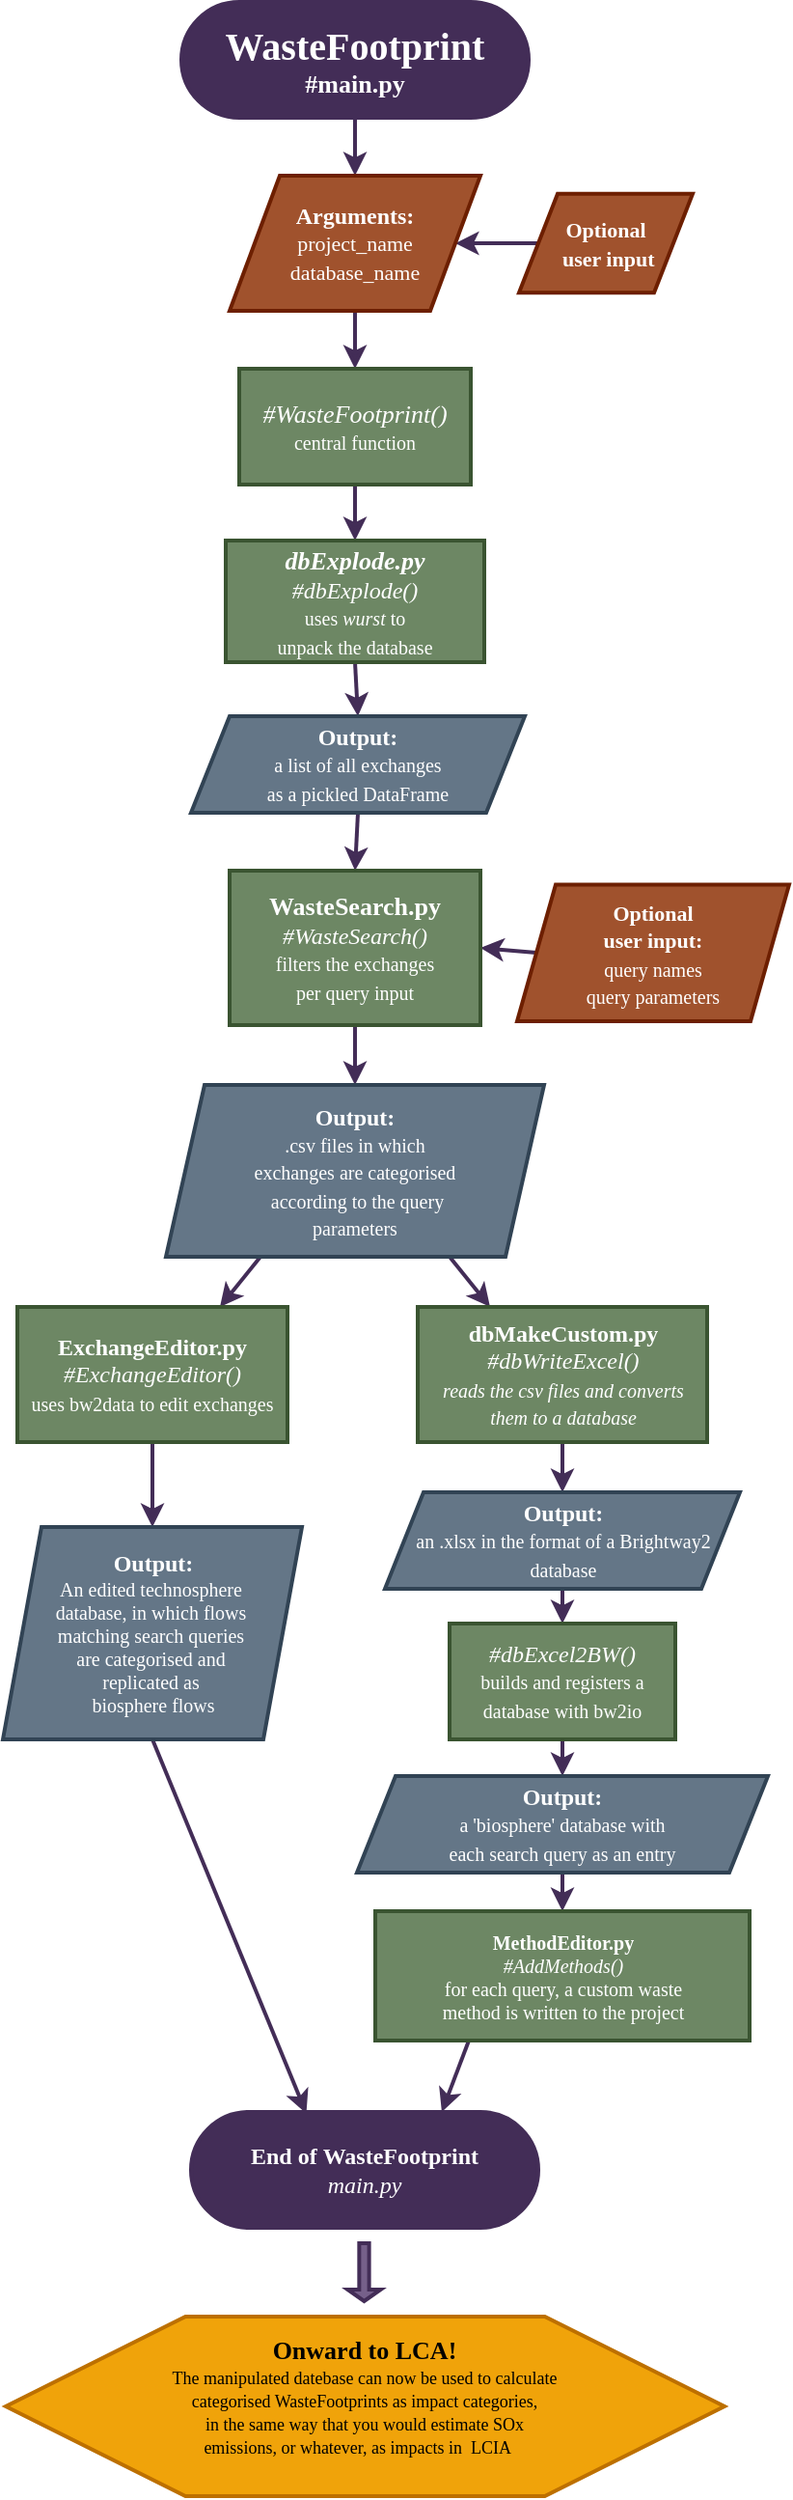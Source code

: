 <mxfile version="20.8.23" type="device"><diagram id="Ynv9TW57A_w1j0mWBJq0" name="Page-1"><mxGraphModel dx="1156" dy="673" grid="0" gridSize="10" guides="1" tooltips="1" connect="1" arrows="1" fold="1" page="1" pageScale="1" pageWidth="550" pageHeight="1400" background="none" math="0" shadow="0"><root><mxCell id="0"/><mxCell id="1" parent="0"/><mxCell id="7" style="edgeStyle=none;html=1;exitX=0;exitY=0.5;exitDx=0;exitDy=0;entryX=1;entryY=0.5;entryDx=0;entryDy=0;rounded=0;snapToPoint=1;comic=0;fillColor=#76608a;strokeColor=#432D57;labelBackgroundColor=none;strokeWidth=2;spacing=5;fontFamily=Verdana;" parent="1" source="2" target="6" edge="1"><mxGeometry relative="1" as="geometry"><mxPoint x="390" y="74" as="targetPoint"/></mxGeometry></mxCell><mxCell id="2" value="&lt;font style=&quot;font-size: 11px;&quot;&gt;&lt;b&gt;Optional&lt;br&gt;&amp;nbsp;user input&lt;/b&gt;&lt;/font&gt;" style="shape=parallelogram;perimeter=parallelogramPerimeter;whiteSpace=wrap;html=1;fixedSize=1;rounded=0;snapToPoint=1;comic=0;fillColor=#a0522d;strokeColor=#6D1F00;fontColor=#ffffff;labelBackgroundColor=none;strokeWidth=2;spacing=5;fontFamily=Verdana;" parent="1" vertex="1"><mxGeometry x="355" y="123.38" width="90" height="51.25" as="geometry"/></mxCell><mxCell id="29" value="" style="edgeStyle=none;html=1;rounded=0;snapToPoint=1;comic=0;fillColor=#76608a;strokeColor=#432D57;labelBackgroundColor=none;strokeWidth=2;spacing=5;fontFamily=Verdana;" parent="1" source="3" target="6" edge="1"><mxGeometry relative="1" as="geometry"/></mxCell><mxCell id="3" value="&lt;b style=&quot;&quot;&gt;&lt;font style=&quot;font-size: 20px;&quot;&gt;WasteFootprint&lt;/font&gt;&lt;br&gt;&lt;/b&gt;&lt;b&gt;&lt;font style=&quot;font-size: 13px;&quot;&gt;#main.py&lt;/font&gt;&lt;/b&gt;" style="html=1;dashed=0;whitespace=wrap;shape=mxgraph.dfd.start;rounded=0;snapToPoint=1;comic=0;fillColor=#432D57;strokeColor=#432D57;fontColor=#ffffff;labelBackgroundColor=none;strokeWidth=2;whiteSpace=wrap;spacing=5;fontFamily=Verdana;" parent="1" vertex="1"><mxGeometry x="180" y="24" width="180" height="60" as="geometry"/></mxCell><mxCell id="22" value="" style="edgeStyle=none;html=1;rounded=0;snapToPoint=1;comic=0;fillColor=#76608a;strokeColor=#432D57;labelBackgroundColor=none;strokeWidth=2;spacing=5;fontFamily=Verdana;" parent="1" source="6" target="14" edge="1"><mxGeometry relative="1" as="geometry"/></mxCell><mxCell id="6" value="&lt;b&gt;Arguments:&lt;br&gt;&lt;/b&gt;&lt;font style=&quot;font-size: 11px;&quot;&gt;project_name&lt;br style=&quot;font-size: 11px;&quot;&gt;database_name&lt;/font&gt;" style="shape=parallelogram;perimeter=parallelogramPerimeter;whiteSpace=wrap;html=1;dashed=0;rounded=0;snapToPoint=1;comic=0;fillColor=#a0522d;strokeColor=#6D1F00;fontColor=#ffffff;labelBackgroundColor=none;strokeWidth=2;spacing=5;fontFamily=Verdana;" parent="1" vertex="1"><mxGeometry x="205" y="114" width="130" height="70" as="geometry"/></mxCell><mxCell id="21" value="" style="edgeStyle=none;html=1;rounded=0;snapToPoint=1;comic=0;fillColor=#76608a;strokeColor=#432D57;labelBackgroundColor=none;strokeWidth=2;spacing=5;fontFamily=Verdana;" parent="1" source="14" target="20" edge="1"><mxGeometry relative="1" as="geometry"/></mxCell><mxCell id="14" value="&lt;i style=&quot;font-size: 13px;&quot;&gt;#WasteFootprint()&lt;br&gt;&lt;/i&gt;&lt;font style=&quot;font-size: 10px;&quot;&gt;central function&lt;/font&gt;" style="whiteSpace=wrap;html=1;rounded=0;snapToPoint=1;comic=0;fillColor=#6d8764;strokeColor=#3A5431;fontColor=#ffffff;labelBackgroundColor=none;strokeWidth=2;spacing=5;fontFamily=Verdana;" parent="1" vertex="1"><mxGeometry x="210" y="214" width="120" height="60" as="geometry"/></mxCell><mxCell id="28" value="" style="edgeStyle=none;html=1;rounded=0;snapToPoint=1;comic=0;fillColor=#76608a;strokeColor=#432D57;labelBackgroundColor=none;strokeWidth=2;spacing=5;fontFamily=Verdana;" parent="1" source="15" target="26" edge="1"><mxGeometry relative="1" as="geometry"/></mxCell><mxCell id="15" value="&lt;b style=&quot;font-size: 11px;&quot;&gt;Optional &lt;br&gt;user input:&lt;br&gt;&lt;/b&gt;&lt;font style=&quot;font-size: 10px;&quot;&gt;query names&lt;br&gt;query parameters&lt;/font&gt;" style="shape=parallelogram;perimeter=parallelogramPerimeter;whiteSpace=wrap;html=1;fixedSize=1;rounded=0;snapToPoint=1;comic=0;fillColor=#a0522d;strokeColor=#6D1F00;fontColor=#ffffff;labelBackgroundColor=none;strokeWidth=2;spacing=5;fontFamily=Verdana;" parent="1" vertex="1"><mxGeometry x="354" y="481.25" width="141" height="70.75" as="geometry"/></mxCell><mxCell id="25" value="" style="edgeStyle=none;html=1;rounded=0;snapToPoint=1;comic=0;fillColor=#76608a;strokeColor=#432D57;labelBackgroundColor=none;strokeWidth=2;spacing=5;fontFamily=Verdana;" parent="1" source="20" target="24" edge="1"><mxGeometry relative="1" as="geometry"/></mxCell><mxCell id="20" value="&lt;i&gt;&lt;b&gt;&lt;font style=&quot;font-size: 13px;&quot;&gt;dbExplode.py&lt;/font&gt;&lt;/b&gt;&lt;br&gt;#dbExplode()&lt;br&gt;&lt;/i&gt;&lt;font style=&quot;font-size: 10px;&quot;&gt;uses &lt;i&gt;wurst&lt;/i&gt; to&lt;br&gt;unpack the database&lt;/font&gt;" style="whiteSpace=wrap;html=1;rounded=0;snapToPoint=1;comic=0;fillColor=#6d8764;strokeColor=#3A5431;fontColor=#ffffff;labelBackgroundColor=none;strokeWidth=2;spacing=5;fontFamily=Verdana;" parent="1" vertex="1"><mxGeometry x="203" y="303" width="134" height="63" as="geometry"/></mxCell><mxCell id="27" value="" style="edgeStyle=none;html=1;rounded=0;snapToPoint=1;comic=0;fillColor=#76608a;strokeColor=#432D57;labelBackgroundColor=none;strokeWidth=2;spacing=5;fontFamily=Verdana;" parent="1" source="24" target="26" edge="1"><mxGeometry relative="1" as="geometry"/></mxCell><mxCell id="24" value="&lt;b&gt;Output:&lt;/b&gt;&lt;br&gt;&lt;font style=&quot;font-size: 10px;&quot;&gt;a list of all exchanges&lt;br&gt;as a pickled DataFrame&lt;/font&gt;" style="shape=parallelogram;perimeter=parallelogramPerimeter;whiteSpace=wrap;html=1;fixedSize=1;rounded=0;snapToPoint=1;comic=0;fillColor=#647687;strokeColor=#314354;fontColor=#ffffff;labelBackgroundColor=none;strokeWidth=2;spacing=5;fontFamily=Verdana;" parent="1" vertex="1"><mxGeometry x="185" y="394" width="173" height="50" as="geometry"/></mxCell><mxCell id="31" value="" style="edgeStyle=none;html=1;rounded=0;snapToPoint=1;comic=0;fillColor=#76608a;strokeColor=#432D57;labelBackgroundColor=none;strokeWidth=2;spacing=5;fontFamily=Verdana;" parent="1" source="26" target="30" edge="1"><mxGeometry relative="1" as="geometry"/></mxCell><mxCell id="26" value="&lt;font style=&quot;font-size: 13px;&quot;&gt;&lt;b&gt;WasteSearch.py&lt;/b&gt;&lt;br&gt;&lt;/font&gt;&lt;i&gt;#WasteSearch()&lt;br&gt;&lt;/i&gt;&lt;font style=&quot;font-size: 10px;&quot;&gt;filters the exchanges&lt;br&gt;per query input&lt;/font&gt;" style="whiteSpace=wrap;html=1;rounded=0;snapToPoint=1;comic=0;fillColor=#6d8764;strokeColor=#3A5431;fontColor=#ffffff;labelBackgroundColor=none;strokeWidth=2;spacing=5;fontFamily=Verdana;" parent="1" vertex="1"><mxGeometry x="205" y="474" width="130" height="80" as="geometry"/></mxCell><mxCell id="56" style="edgeStyle=none;html=1;entryX=0.25;entryY=0;entryDx=0;entryDy=0;fontSize=13;rounded=0;snapToPoint=1;comic=0;fillColor=#76608a;strokeColor=#432D57;labelBackgroundColor=none;strokeWidth=2;spacing=5;fontFamily=Verdana;" parent="1" source="30" target="34" edge="1"><mxGeometry relative="1" as="geometry"/></mxCell><mxCell id="57" style="edgeStyle=none;html=1;fontSize=13;rounded=0;snapToPoint=1;comic=0;fillColor=#76608a;strokeColor=#432D57;labelBackgroundColor=none;strokeWidth=2;spacing=5;fontFamily=Verdana;" parent="1" source="30" target="44" edge="1"><mxGeometry relative="1" as="geometry"/></mxCell><mxCell id="30" value="&lt;b&gt;Output:&lt;br&gt;&lt;/b&gt;&lt;font style=&quot;font-size: 10px;&quot;&gt;.csv files in which&lt;br&gt;exchanges are categorised&lt;br&gt;&amp;nbsp;according to the query&lt;br&gt;parameters&lt;/font&gt;" style="shape=parallelogram;perimeter=parallelogramPerimeter;whiteSpace=wrap;html=1;fixedSize=1;rounded=0;snapToPoint=1;comic=0;fillColor=#647687;strokeColor=#314354;fontColor=#ffffff;labelBackgroundColor=none;strokeWidth=2;spacing=5;fontFamily=Verdana;" parent="1" vertex="1"><mxGeometry x="172" y="585" width="196" height="89" as="geometry"/></mxCell><mxCell id="39" value="" style="edgeStyle=none;html=1;rounded=0;snapToPoint=1;comic=0;fillColor=#76608a;strokeColor=#432D57;labelBackgroundColor=none;strokeWidth=2;spacing=5;fontFamily=Verdana;" parent="1" source="34" target="38" edge="1"><mxGeometry relative="1" as="geometry"/></mxCell><mxCell id="34" value="&lt;b&gt;dbMakeCustom.py&lt;br&gt;&lt;/b&gt;&lt;i&gt;#dbWriteExcel()&lt;br&gt;&lt;font style=&quot;font-size: 10px;&quot;&gt;reads the csv files and converts them to a database&lt;/font&gt;&lt;br&gt;&lt;/i&gt;" style="whiteSpace=wrap;movable=1;resizable=1;rotatable=1;deletable=1;editable=1;connectable=1;html=1;rounded=0;snapToPoint=1;comic=0;fillColor=#6d8764;strokeColor=#3A5431;fontColor=#ffffff;labelBackgroundColor=none;strokeWidth=2;spacing=5;fontFamily=Verdana;" parent="1" vertex="1"><mxGeometry x="302.5" y="700" width="150" height="70" as="geometry"/></mxCell><mxCell id="41" value="" style="edgeStyle=none;html=1;rounded=0;snapToPoint=1;comic=0;fillColor=#76608a;strokeColor=#432D57;labelBackgroundColor=none;strokeWidth=2;spacing=5;fontFamily=Verdana;" parent="1" source="38" target="40" edge="1"><mxGeometry relative="1" as="geometry"/></mxCell><mxCell id="38" value="&lt;b&gt;Output:&lt;br&gt;&lt;/b&gt;&lt;font style=&quot;font-size: 10px;&quot;&gt;an .xlsx in the format of a Brightway2 database&lt;/font&gt;" style="shape=parallelogram;perimeter=parallelogramPerimeter;whiteSpace=wrap;html=1;fixedSize=1;rounded=0;snapToPoint=1;comic=0;fillColor=#647687;strokeColor=#314354;fontColor=#ffffff;labelBackgroundColor=none;strokeWidth=2;spacing=5;fontFamily=Verdana;" parent="1" vertex="1"><mxGeometry x="285.5" y="796" width="184" height="50" as="geometry"/></mxCell><mxCell id="43" value="" style="edgeStyle=none;html=1;rounded=0;snapToPoint=1;comic=0;fillColor=#76608a;strokeColor=#432D57;labelBackgroundColor=none;strokeWidth=2;spacing=5;fontFamily=Verdana;" parent="1" source="40" target="42" edge="1"><mxGeometry relative="1" as="geometry"/></mxCell><mxCell id="40" value="&lt;i&gt;#dbExcel2BW()&lt;/i&gt;&lt;br&gt;&lt;font style=&quot;font-size: 10px;&quot;&gt;builds and registers a database with bw2io&lt;/font&gt;" style="whiteSpace=wrap;html=1;rounded=0;snapToPoint=1;comic=0;fillColor=#6d8764;strokeColor=#3A5431;fontColor=#ffffff;labelBackgroundColor=none;strokeWidth=2;spacing=5;fontFamily=Verdana;" parent="1" vertex="1"><mxGeometry x="319" y="864" width="117" height="60" as="geometry"/></mxCell><mxCell id="54" value="" style="edgeStyle=none;html=1;entryX=0.5;entryY=0;entryDx=0;entryDy=0;rounded=0;snapToPoint=1;comic=0;fillColor=#76608a;strokeColor=#432D57;labelBackgroundColor=none;strokeWidth=2;spacing=5;fontFamily=Verdana;" parent="1" source="42" edge="1" target="64"><mxGeometry relative="1" as="geometry"><mxPoint x="373.5" y="1020" as="targetPoint"/></mxGeometry></mxCell><mxCell id="42" value="&lt;b&gt;Output:&lt;br&gt;&lt;/b&gt;&lt;font style=&quot;font-size: 10px;&quot;&gt;a 'biosphere' database with &lt;br&gt;each search query as an entry&lt;/font&gt;" style="shape=parallelogram;perimeter=parallelogramPerimeter;whiteSpace=wrap;html=1;fixedSize=1;rounded=0;snapToPoint=1;comic=0;fillColor=#647687;strokeColor=#314354;fontColor=#ffffff;labelBackgroundColor=none;strokeWidth=2;spacing=5;fontFamily=Verdana;" parent="1" vertex="1"><mxGeometry x="271" y="943" width="213" height="50" as="geometry"/></mxCell><mxCell id="48" value="" style="edgeStyle=none;html=1;rounded=0;snapToPoint=1;comic=0;fillColor=#76608a;strokeColor=#432D57;labelBackgroundColor=none;strokeWidth=2;spacing=5;fontFamily=Verdana;" parent="1" source="44" target="47" edge="1"><mxGeometry relative="1" as="geometry"/></mxCell><mxCell id="44" value="&lt;b&gt;ExchangeEditor.py&lt;br&gt;&lt;/b&gt;&lt;i&gt;#ExchangeEditor()&lt;br&gt;&lt;/i&gt;&lt;font style=&quot;font-size: 10px;&quot;&gt;uses bw2data to edit exchanges&lt;/font&gt;" style="rounded=0;whiteSpace=wrap;html=1;snapToPoint=1;comic=0;fillColor=#6d8764;strokeColor=#3A5431;fontColor=#ffffff;labelBackgroundColor=none;strokeWidth=2;spacing=5;fontFamily=Verdana;" parent="1" vertex="1"><mxGeometry x="95" y="700" width="140" height="70" as="geometry"/></mxCell><mxCell id="55" value="" style="edgeStyle=none;html=1;rounded=0;snapToPoint=1;comic=0;fillColor=#76608a;strokeColor=#432D57;labelBackgroundColor=none;strokeWidth=2;spacing=5;fontFamily=Verdana;entryX=0.332;entryY=0.013;entryDx=0;entryDy=0;entryPerimeter=0;" parent="1" source="47" target="51" edge="1"><mxGeometry relative="1" as="geometry"><mxPoint x="243" y="1112" as="targetPoint"/></mxGeometry></mxCell><mxCell id="47" value="&lt;b&gt;Output:&lt;/b&gt;&lt;br&gt;&lt;div style=&quot;font-size: 10px;&quot;&gt;&lt;span style=&quot;&quot;&gt;&lt;font style=&quot;font-size: 10px;&quot;&gt;An edited technosphere&amp;nbsp;&lt;/font&gt;&lt;/span&gt;&lt;/div&gt;&lt;div style=&quot;font-size: 10px;&quot;&gt;&lt;span style=&quot;&quot;&gt;&lt;font style=&quot;font-size: 10px;&quot;&gt;database, in which flows&amp;nbsp;&lt;/font&gt;&lt;/span&gt;&lt;/div&gt;&lt;div style=&quot;font-size: 10px;&quot;&gt;&lt;span style=&quot;&quot;&gt;&lt;font style=&quot;font-size: 10px;&quot;&gt;matching search queries&amp;nbsp;&lt;/font&gt;&lt;/span&gt;&lt;/div&gt;&lt;div style=&quot;font-size: 10px;&quot;&gt;&lt;span style=&quot;&quot;&gt;&lt;font style=&quot;font-size: 10px;&quot;&gt;are categorised and&amp;nbsp;&lt;/font&gt;&lt;/span&gt;&lt;/div&gt;&lt;div style=&quot;font-size: 10px;&quot;&gt;&lt;span style=&quot;&quot;&gt;&lt;font style=&quot;font-size: 10px;&quot;&gt;replicated&amp;nbsp;as&amp;nbsp;&lt;/font&gt;&lt;/span&gt;&lt;/div&gt;&lt;div style=&quot;font-size: 10px;&quot;&gt;&lt;span style=&quot;&quot;&gt;&lt;font style=&quot;font-size: 10px;&quot;&gt;biosphere flows&lt;/font&gt;&lt;/span&gt;&lt;/div&gt;" style="shape=parallelogram;perimeter=parallelogramPerimeter;whiteSpace=wrap;html=1;fixedSize=1;rounded=0;snapToPoint=1;comic=0;fillColor=#647687;strokeColor=#314354;fontColor=#ffffff;labelBackgroundColor=none;strokeWidth=2;spacing=5;fontFamily=Verdana;" parent="1" vertex="1"><mxGeometry x="87.5" y="814" width="155" height="110" as="geometry"/></mxCell><mxCell id="51" value="&lt;b&gt;End of&amp;nbsp;WasteFootprint&lt;/b&gt;&lt;br&gt;&lt;i&gt;main.py&lt;/i&gt;" style="html=1;dashed=0;whitespace=wrap;shape=mxgraph.dfd.start;rounded=0;snapToPoint=1;comic=0;fillColor=#432D57;strokeColor=#432D57;fontColor=#ffffff;labelBackgroundColor=none;strokeWidth=2;whiteSpace=wrap;spacing=5;fontFamily=Verdana;" parent="1" vertex="1"><mxGeometry x="185" y="1117" width="180" height="60" as="geometry"/></mxCell><mxCell id="59" value="" style="shape=singleArrow;direction=south;whiteSpace=wrap;html=1;fontSize=10;rounded=0;snapToPoint=1;comic=0;fillColor=#76608a;strokeColor=#432D57;fontColor=#ffffff;labelBackgroundColor=none;strokeWidth=2;spacing=5;fontFamily=Verdana;" parent="1" vertex="1"><mxGeometry x="266.18" y="1185" width="17.12" height="30" as="geometry"/></mxCell><mxCell id="62" value="&lt;font style=&quot;font-size: 13px;&quot;&gt;&lt;b&gt;Onward to&amp;nbsp;&lt;/b&gt;&lt;b&gt;LCA!&lt;/b&gt;&lt;br&gt;&lt;/font&gt;&lt;font style=&quot;font-size: 9px;&quot;&gt;The manipulated datebase can now be used to calculate &lt;br&gt;categorised WasteFootprints as impact categories,&lt;br&gt;in the same way that you would estimate SOx&lt;br&gt;emissions, or whatever, as impacts in&amp;nbsp; LCIA&amp;nbsp;&lt;/font&gt; &amp;nbsp;" style="shape=hexagon;perimeter=hexagonPerimeter2;whiteSpace=wrap;html=1;size=0.25;fontSize=10;labelBackgroundColor=none;rounded=0;snapToPoint=1;comic=0;fillColor=#f0a30a;strokeColor=#BD7000;fontColor=#000000;strokeWidth=2;spacing=5;fontFamily=Verdana;verticalAlign=top;" parent="1" vertex="1"><mxGeometry x="89" y="1223" width="372.49" height="93" as="geometry"/></mxCell><mxCell id="65" style="edgeStyle=none;html=1;entryX=0.722;entryY=0;entryDx=0;entryDy=0;entryPerimeter=0;fontSize=10;rounded=0;snapToPoint=1;comic=0;fillColor=#76608a;strokeColor=#432D57;labelBackgroundColor=none;strokeWidth=2;spacing=5;fontFamily=Verdana;exitX=0.25;exitY=1;exitDx=0;exitDy=0;" parent="1" source="64" target="51" edge="1"><mxGeometry relative="1" as="geometry"/></mxCell><mxCell id="64" value="&lt;span style=&quot;&quot;&gt;&lt;font style=&quot;font-size: 10px;&quot;&gt;&lt;b&gt;MethodEditor.py&lt;/b&gt;&lt;br&gt;&lt;i&gt;#AddMethods()&lt;br&gt;&lt;/i&gt;for each query, a custom waste&lt;br&gt;method is written to the project&lt;br&gt;&lt;/font&gt;&lt;/span&gt;" style="html=1;dashed=0;whitespace=wrap;labelBackgroundColor=none;fontSize=10;rounded=0;snapToPoint=1;comic=0;fillColor=#6d8764;strokeColor=#3A5431;fontColor=#ffffff;strokeWidth=2;whiteSpace=wrap;spacing=5;fontFamily=Verdana;" parent="1" vertex="1"><mxGeometry x="280.5" y="1013" width="194" height="67" as="geometry"/></mxCell></root></mxGraphModel></diagram></mxfile>